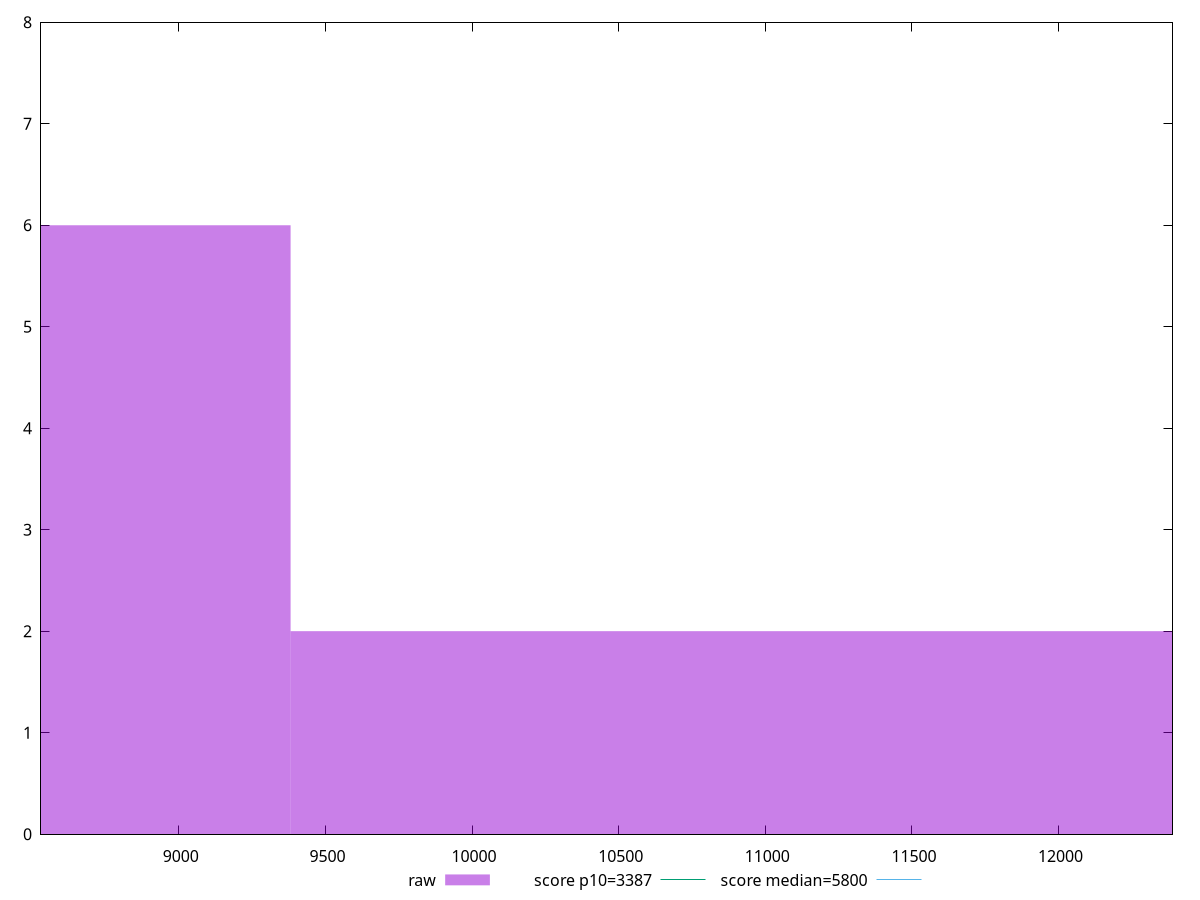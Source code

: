 reset

$raw <<EOF
11257.493947935962 2
7504.995965290641 6
EOF

set key outside below
set boxwidth 3752.4979826453205
set xrange [8530.187833385311:12388.377865112368]
set yrange [0:8]
set trange [0:8]
set style fill transparent solid 0.5 noborder

set parametric
set terminal svg size 640, 490 enhanced background rgb 'white'
set output "report/report_00029_2021-02-24T13-36-40.390Z/speed-index/samples/astro/raw/histogram.svg"

plot $raw title "raw" with boxes, \
     3387,t title "score p10=3387", \
     5800,t title "score median=5800"

reset
